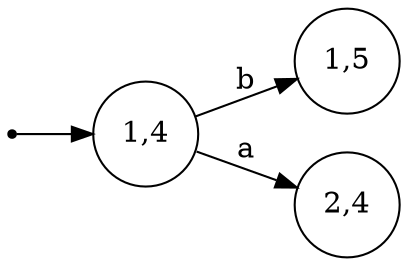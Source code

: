 digraph "Test1 intersection Test2" {
	graph [rankdir=LR]
	node [shape=circle]
	0 [shape=point]
	0 -> "1,4"
	"1,4" -> "1,5" [label=b]
	"1,4" -> "2,4" [label=a]
}
